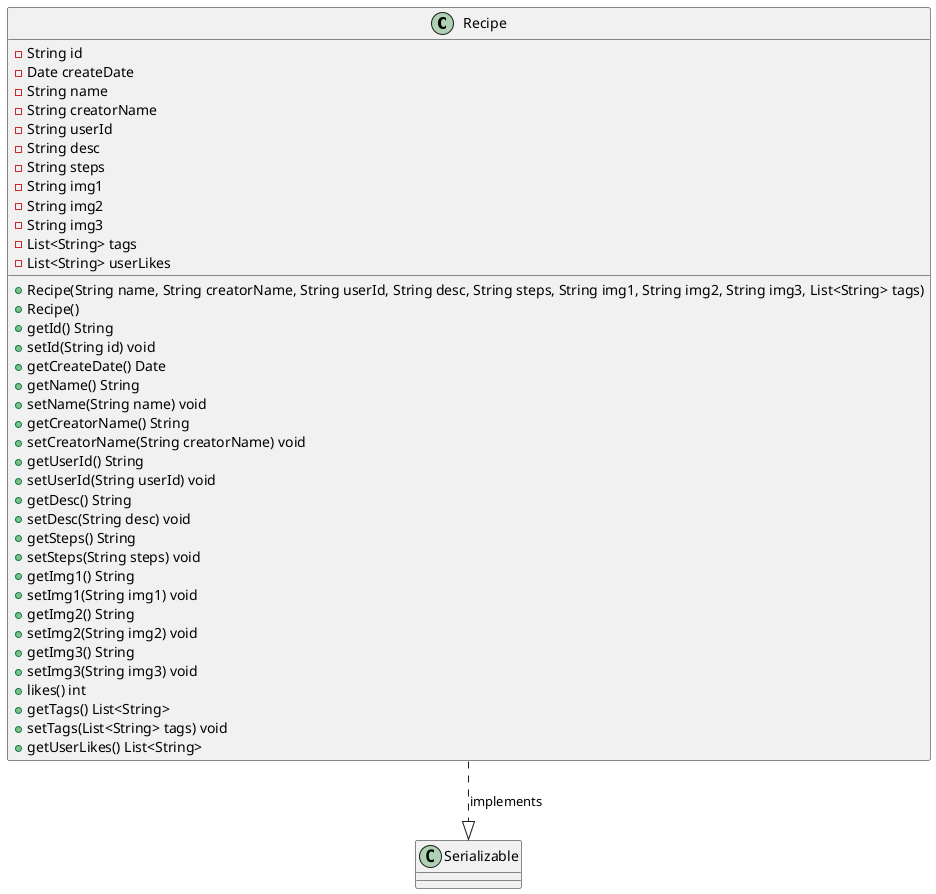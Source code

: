 @startuml

class Recipe {
    -String id
    -Date createDate
    -String name
    -String creatorName
    -String userId
    -String desc
    -String steps
    -String img1
    -String img2
    -String img3
    -List<String> tags
    -List<String> userLikes

    +Recipe(String name, String creatorName, String userId, String desc, String steps, String img1, String img2, String img3, List<String> tags)
    +Recipe()
    +getId() String
    +setId(String id) void
    +getCreateDate() Date
    +getName() String
    +setName(String name) void
    +getCreatorName() String
    +setCreatorName(String creatorName) void
    +getUserId() String
    +setUserId(String userId) void
    +getDesc() String
    +setDesc(String desc) void
    +getSteps() String
    +setSteps(String steps) void
    +getImg1() String
    +setImg1(String img1) void
    +getImg2() String
    +setImg2(String img2) void
    +getImg3() String
    +setImg3(String img3) void
    +likes() int
    +getTags() List<String>
    +setTags(List<String> tags) void
    +getUserLikes() List<String>
}

Recipe ..|> Serializable : implements

@enduml
